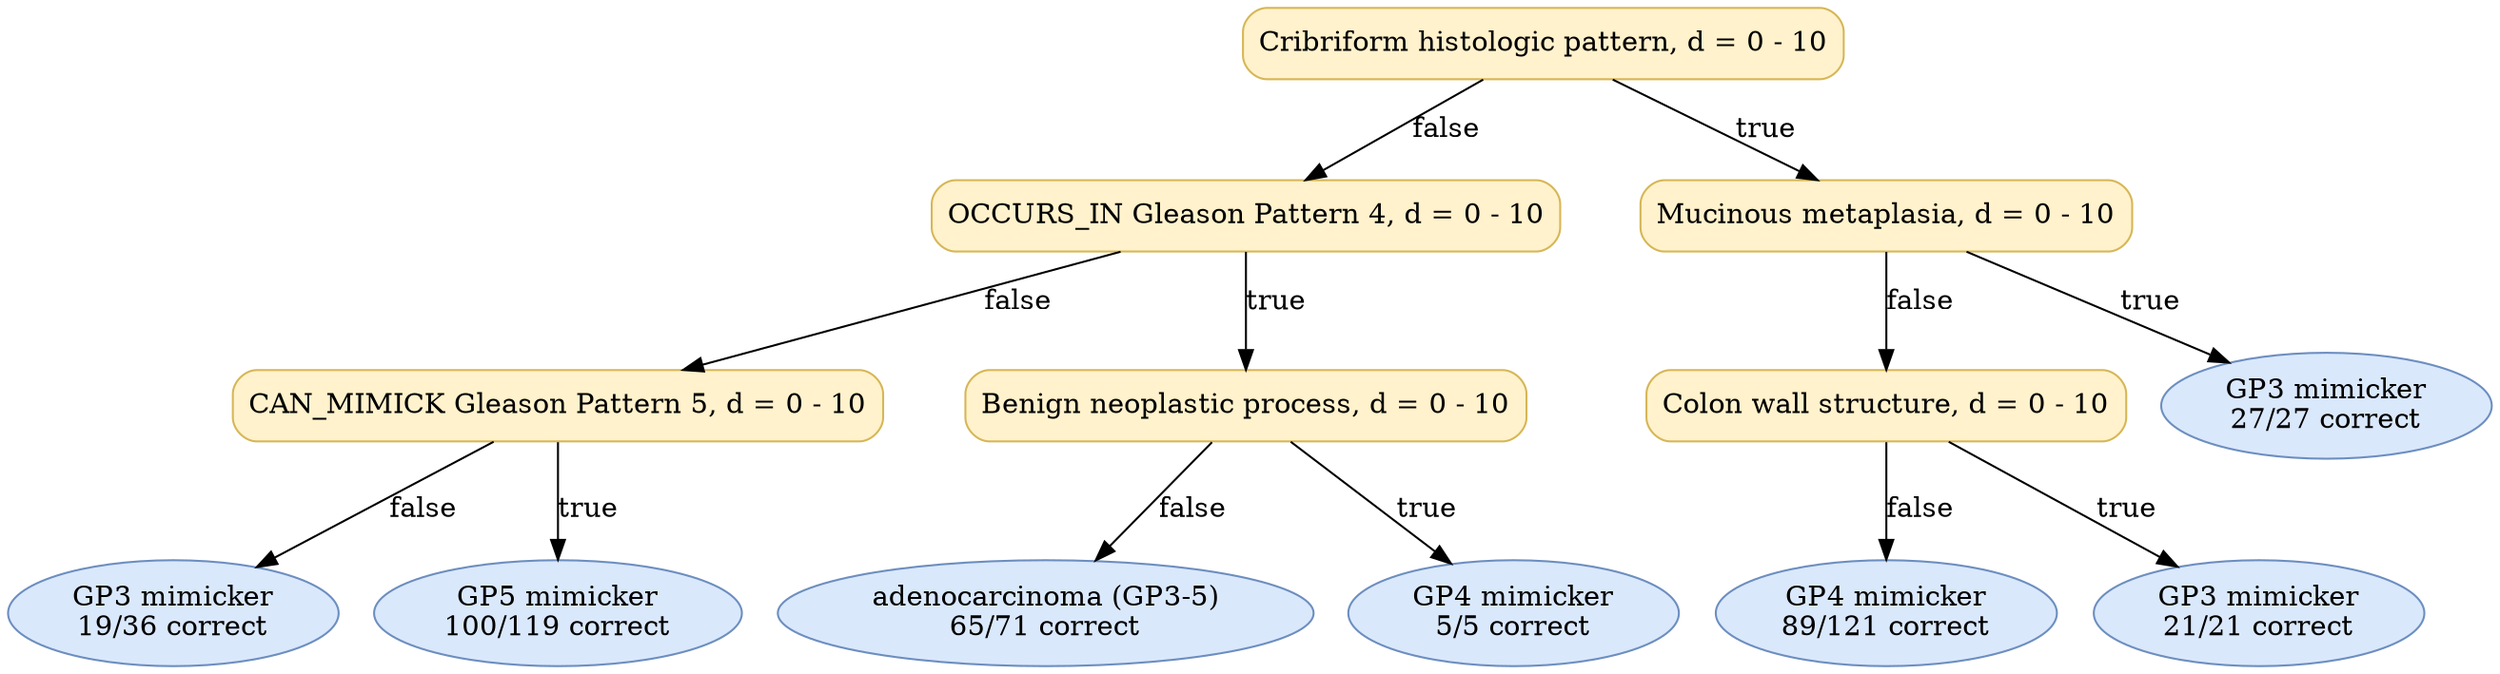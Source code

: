 digraph "DT" {
fontname="Times-Roman";
label="";
node [fontname="Times-Roman"];
Node1 [color="#D6B656", fillcolor="#FFF2CC", label="Cribriform histologic pattern, d = 0 - 10", shape="box", style="rounded,filled"];
Node2 [color="#D6B656", fillcolor="#FFF2CC", label="OCCURS_IN Gleason Pattern 4, d = 0 - 10", shape="box", style="rounded,filled"];
Node3 [color="#D6B656", fillcolor="#FFF2CC", label="CAN_MIMICK Gleason Pattern 5, d = 0 - 10", shape="box", style="rounded,filled"];
Node4 [color="#6C8EBF", fillcolor="#DAE8FC", label=<GP3 mimicker<br/>19/36 correct>, shape="ellipse", style="rounded,filled"];
Node5 [color="#6C8EBF", fillcolor="#DAE8FC", label=<GP5 mimicker<br/>100/119 correct>, shape="ellipse", style="rounded,filled"];
Node6 [color="#D6B656", fillcolor="#FFF2CC", label="Benign neoplastic process, d = 0 - 10", shape="box", style="rounded,filled"];
Node7 [color="#6C8EBF", fillcolor="#DAE8FC", label=<adenocarcinoma (GP3-5)<br/>65/71 correct>, shape="ellipse", style="rounded,filled"];
Node8 [color="#6C8EBF", fillcolor="#DAE8FC", label=<GP4 mimicker<br/>5/5 correct>, shape="ellipse", style="rounded,filled"];
Node9 [color="#D6B656", fillcolor="#FFF2CC", label="Mucinous metaplasia, d = 0 - 10", shape="box", style="rounded,filled"];
Node10 [color="#D6B656", fillcolor="#FFF2CC", label="Colon wall structure, d = 0 - 10", shape="box", style="rounded,filled"];
Node11 [color="#6C8EBF", fillcolor="#DAE8FC", label=<GP4 mimicker<br/>89/121 correct>, shape="ellipse", style="rounded,filled"];
Node12 [color="#6C8EBF", fillcolor="#DAE8FC", label=<GP3 mimicker<br/>21/21 correct>, shape="ellipse", style="rounded,filled"];
Node13 [color="#6C8EBF", fillcolor="#DAE8FC", label=<GP3 mimicker<br/>27/27 correct>, shape="ellipse", style="rounded,filled"];
Node1 -> Node2  [key=0, label="false"];
Node1 -> Node9  [key=0, label="true"];
Node2 -> Node3  [key=0, label="false"];
Node2 -> Node6  [key=0, label="true"];
Node3 -> Node4  [key=0, label="false"];
Node3 -> Node5  [key=0, label="true"];
Node6 -> Node7  [key=0, label="false"];
Node6 -> Node8  [key=0, label="true"];
Node9 -> Node10  [key=0, label="false"];
Node9 -> Node13  [key=0, label="true"];
Node10 -> Node11  [key=0, label="false"];
Node10 -> Node12  [key=0, label="true"];
}
